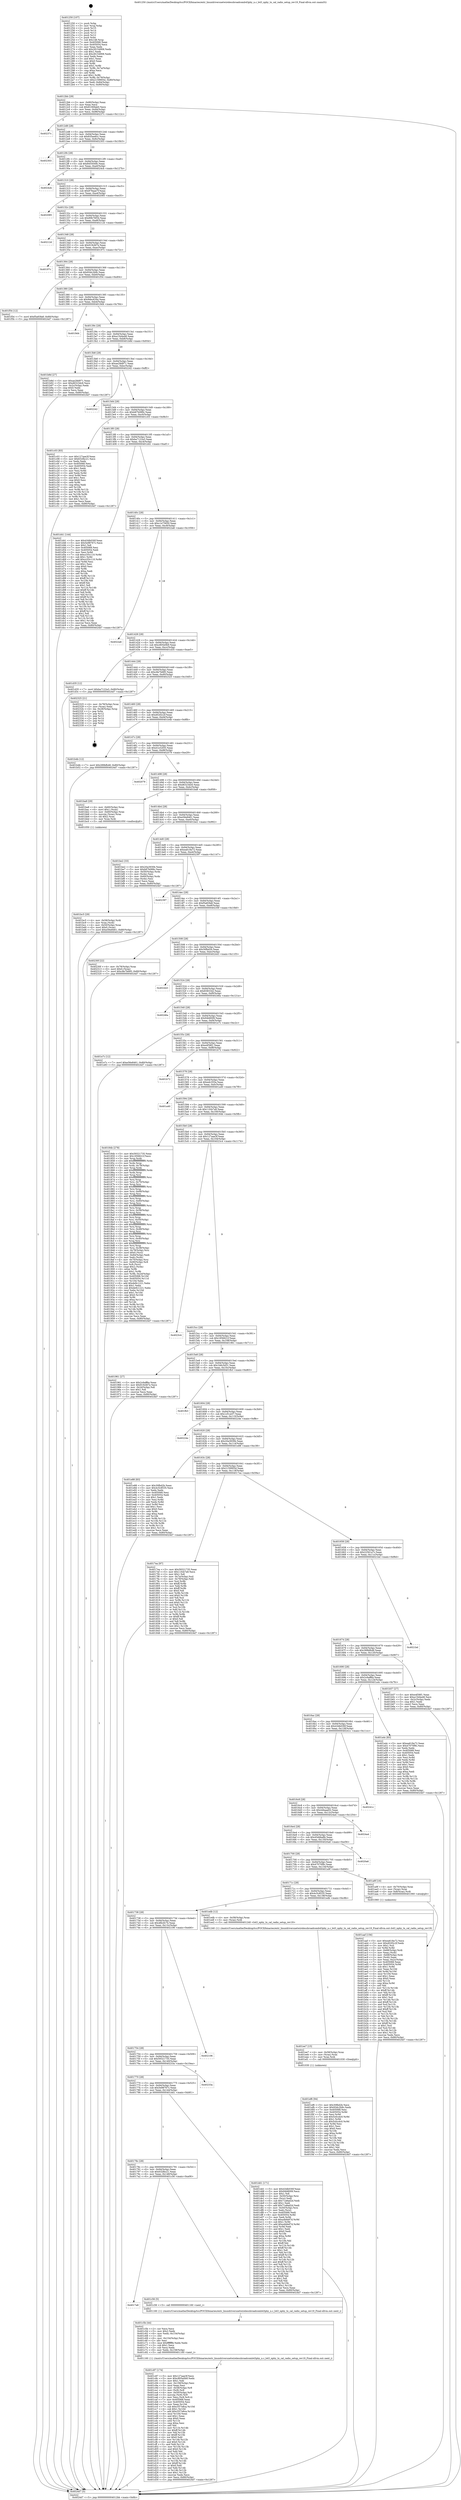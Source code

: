 digraph "0x401250" {
  label = "0x401250 (/mnt/c/Users/mathe/Desktop/tcc/POCII/binaries/extr_linuxdriversnetwirelessbroadcomb43phy_n.c_b43_nphy_tx_cal_radio_setup_rev19_Final-ollvm.out::main(0))"
  labelloc = "t"
  node[shape=record]

  Entry [label="",width=0.3,height=0.3,shape=circle,fillcolor=black,style=filled]
  "0x4012bb" [label="{
     0x4012bb [29]\l
     | [instrs]\l
     &nbsp;&nbsp;0x4012bb \<+3\>: mov -0x80(%rbp),%eax\l
     &nbsp;&nbsp;0x4012be \<+2\>: mov %eax,%ecx\l
     &nbsp;&nbsp;0x4012c0 \<+6\>: sub $0x81069ab0,%ecx\l
     &nbsp;&nbsp;0x4012c6 \<+6\>: mov %eax,-0x94(%rbp)\l
     &nbsp;&nbsp;0x4012cc \<+6\>: mov %ecx,-0x98(%rbp)\l
     &nbsp;&nbsp;0x4012d2 \<+6\>: je 000000000040237c \<main+0x112c\>\l
  }"]
  "0x40237c" [label="{
     0x40237c\l
  }", style=dashed]
  "0x4012d8" [label="{
     0x4012d8 [28]\l
     | [instrs]\l
     &nbsp;&nbsp;0x4012d8 \<+5\>: jmp 00000000004012dd \<main+0x8d\>\l
     &nbsp;&nbsp;0x4012dd \<+6\>: mov -0x94(%rbp),%eax\l
     &nbsp;&nbsp;0x4012e3 \<+5\>: sub $0x835ee6cc,%eax\l
     &nbsp;&nbsp;0x4012e8 \<+6\>: mov %eax,-0x9c(%rbp)\l
     &nbsp;&nbsp;0x4012ee \<+6\>: je 0000000000402303 \<main+0x10b3\>\l
  }"]
  Exit [label="",width=0.3,height=0.3,shape=circle,fillcolor=black,style=filled,peripheries=2]
  "0x402303" [label="{
     0x402303\l
  }", style=dashed]
  "0x4012f4" [label="{
     0x4012f4 [28]\l
     | [instrs]\l
     &nbsp;&nbsp;0x4012f4 \<+5\>: jmp 00000000004012f9 \<main+0xa9\>\l
     &nbsp;&nbsp;0x4012f9 \<+6\>: mov -0x94(%rbp),%eax\l
     &nbsp;&nbsp;0x4012ff \<+5\>: sub $0x8455049c,%eax\l
     &nbsp;&nbsp;0x401304 \<+6\>: mov %eax,-0xa0(%rbp)\l
     &nbsp;&nbsp;0x40130a \<+6\>: je 00000000004024cb \<main+0x127b\>\l
  }"]
  "0x401ef6" [label="{
     0x401ef6 [94]\l
     | [instrs]\l
     &nbsp;&nbsp;0x401ef6 \<+5\>: mov $0x30fbd2b,%ecx\l
     &nbsp;&nbsp;0x401efb \<+5\>: mov $0x93dc2b9c,%edx\l
     &nbsp;&nbsp;0x401f00 \<+7\>: mov 0x405068,%esi\l
     &nbsp;&nbsp;0x401f07 \<+8\>: mov 0x405054,%r8d\l
     &nbsp;&nbsp;0x401f0f \<+3\>: mov %esi,%r9d\l
     &nbsp;&nbsp;0x401f12 \<+7\>: add $0x5cfccdc0,%r9d\l
     &nbsp;&nbsp;0x401f19 \<+4\>: sub $0x1,%r9d\l
     &nbsp;&nbsp;0x401f1d \<+7\>: sub $0x5cfccdc0,%r9d\l
     &nbsp;&nbsp;0x401f24 \<+4\>: imul %r9d,%esi\l
     &nbsp;&nbsp;0x401f28 \<+3\>: and $0x1,%esi\l
     &nbsp;&nbsp;0x401f2b \<+3\>: cmp $0x0,%esi\l
     &nbsp;&nbsp;0x401f2e \<+4\>: sete %r10b\l
     &nbsp;&nbsp;0x401f32 \<+4\>: cmp $0xa,%r8d\l
     &nbsp;&nbsp;0x401f36 \<+4\>: setl %r11b\l
     &nbsp;&nbsp;0x401f3a \<+3\>: mov %r10b,%bl\l
     &nbsp;&nbsp;0x401f3d \<+3\>: and %r11b,%bl\l
     &nbsp;&nbsp;0x401f40 \<+3\>: xor %r11b,%r10b\l
     &nbsp;&nbsp;0x401f43 \<+3\>: or %r10b,%bl\l
     &nbsp;&nbsp;0x401f46 \<+3\>: test $0x1,%bl\l
     &nbsp;&nbsp;0x401f49 \<+3\>: cmovne %edx,%ecx\l
     &nbsp;&nbsp;0x401f4c \<+3\>: mov %ecx,-0x80(%rbp)\l
     &nbsp;&nbsp;0x401f4f \<+5\>: jmp 00000000004024d7 \<main+0x1287\>\l
  }"]
  "0x4024cb" [label="{
     0x4024cb\l
  }", style=dashed]
  "0x401310" [label="{
     0x401310 [28]\l
     | [instrs]\l
     &nbsp;&nbsp;0x401310 \<+5\>: jmp 0000000000401315 \<main+0xc5\>\l
     &nbsp;&nbsp;0x401315 \<+6\>: mov -0x94(%rbp),%eax\l
     &nbsp;&nbsp;0x40131b \<+5\>: sub $0x876aae7f,%eax\l
     &nbsp;&nbsp;0x401320 \<+6\>: mov %eax,-0xa4(%rbp)\l
     &nbsp;&nbsp;0x401326 \<+6\>: je 0000000000402085 \<main+0xe35\>\l
  }"]
  "0x401ee7" [label="{
     0x401ee7 [15]\l
     | [instrs]\l
     &nbsp;&nbsp;0x401ee7 \<+4\>: mov -0x58(%rbp),%rax\l
     &nbsp;&nbsp;0x401eeb \<+3\>: mov (%rax),%rax\l
     &nbsp;&nbsp;0x401eee \<+3\>: mov %rax,%rdi\l
     &nbsp;&nbsp;0x401ef1 \<+5\>: call 0000000000401030 \<free@plt\>\l
     | [calls]\l
     &nbsp;&nbsp;0x401030 \{1\} (unknown)\l
  }"]
  "0x402085" [label="{
     0x402085\l
  }", style=dashed]
  "0x40132c" [label="{
     0x40132c [28]\l
     | [instrs]\l
     &nbsp;&nbsp;0x40132c \<+5\>: jmp 0000000000401331 \<main+0xe1\>\l
     &nbsp;&nbsp;0x401331 \<+6\>: mov -0x94(%rbp),%eax\l
     &nbsp;&nbsp;0x401337 \<+5\>: sub $0x89b76f34,%eax\l
     &nbsp;&nbsp;0x40133c \<+6\>: mov %eax,-0xa8(%rbp)\l
     &nbsp;&nbsp;0x401342 \<+6\>: je 000000000040212d \<main+0xedd\>\l
  }"]
  "0x401c87" [label="{
     0x401c87 [174]\l
     | [instrs]\l
     &nbsp;&nbsp;0x401c87 \<+5\>: mov $0x127aae3f,%ecx\l
     &nbsp;&nbsp;0x401c8c \<+5\>: mov $0xc805e0b9,%edx\l
     &nbsp;&nbsp;0x401c91 \<+3\>: mov $0x1,%dil\l
     &nbsp;&nbsp;0x401c94 \<+6\>: mov -0x158(%rbp),%esi\l
     &nbsp;&nbsp;0x401c9a \<+3\>: imul %eax,%esi\l
     &nbsp;&nbsp;0x401c9d \<+4\>: mov -0x58(%rbp),%r8\l
     &nbsp;&nbsp;0x401ca1 \<+3\>: mov (%r8),%r8\l
     &nbsp;&nbsp;0x401ca4 \<+4\>: mov -0x50(%rbp),%r9\l
     &nbsp;&nbsp;0x401ca8 \<+3\>: movslq (%r9),%r9\l
     &nbsp;&nbsp;0x401cab \<+4\>: mov %esi,(%r8,%r9,4)\l
     &nbsp;&nbsp;0x401caf \<+7\>: mov 0x405068,%eax\l
     &nbsp;&nbsp;0x401cb6 \<+7\>: mov 0x405054,%esi\l
     &nbsp;&nbsp;0x401cbd \<+3\>: mov %eax,%r10d\l
     &nbsp;&nbsp;0x401cc0 \<+7\>: sub $0xc557e8ca,%r10d\l
     &nbsp;&nbsp;0x401cc7 \<+4\>: sub $0x1,%r10d\l
     &nbsp;&nbsp;0x401ccb \<+7\>: add $0xc557e8ca,%r10d\l
     &nbsp;&nbsp;0x401cd2 \<+4\>: imul %r10d,%eax\l
     &nbsp;&nbsp;0x401cd6 \<+3\>: and $0x1,%eax\l
     &nbsp;&nbsp;0x401cd9 \<+3\>: cmp $0x0,%eax\l
     &nbsp;&nbsp;0x401cdc \<+4\>: sete %r11b\l
     &nbsp;&nbsp;0x401ce0 \<+3\>: cmp $0xa,%esi\l
     &nbsp;&nbsp;0x401ce3 \<+3\>: setl %bl\l
     &nbsp;&nbsp;0x401ce6 \<+3\>: mov %r11b,%r14b\l
     &nbsp;&nbsp;0x401ce9 \<+4\>: xor $0xff,%r14b\l
     &nbsp;&nbsp;0x401ced \<+3\>: mov %bl,%r15b\l
     &nbsp;&nbsp;0x401cf0 \<+4\>: xor $0xff,%r15b\l
     &nbsp;&nbsp;0x401cf4 \<+4\>: xor $0x0,%dil\l
     &nbsp;&nbsp;0x401cf8 \<+3\>: mov %r14b,%r12b\l
     &nbsp;&nbsp;0x401cfb \<+4\>: and $0x0,%r12b\l
     &nbsp;&nbsp;0x401cff \<+3\>: and %dil,%r11b\l
     &nbsp;&nbsp;0x401d02 \<+3\>: mov %r15b,%r13b\l
     &nbsp;&nbsp;0x401d05 \<+4\>: and $0x0,%r13b\l
     &nbsp;&nbsp;0x401d09 \<+3\>: and %dil,%bl\l
     &nbsp;&nbsp;0x401d0c \<+3\>: or %r11b,%r12b\l
     &nbsp;&nbsp;0x401d0f \<+3\>: or %bl,%r13b\l
     &nbsp;&nbsp;0x401d12 \<+3\>: xor %r13b,%r12b\l
     &nbsp;&nbsp;0x401d15 \<+3\>: or %r15b,%r14b\l
     &nbsp;&nbsp;0x401d18 \<+4\>: xor $0xff,%r14b\l
     &nbsp;&nbsp;0x401d1c \<+4\>: or $0x0,%dil\l
     &nbsp;&nbsp;0x401d20 \<+3\>: and %dil,%r14b\l
     &nbsp;&nbsp;0x401d23 \<+3\>: or %r14b,%r12b\l
     &nbsp;&nbsp;0x401d26 \<+4\>: test $0x1,%r12b\l
     &nbsp;&nbsp;0x401d2a \<+3\>: cmovne %edx,%ecx\l
     &nbsp;&nbsp;0x401d2d \<+3\>: mov %ecx,-0x80(%rbp)\l
     &nbsp;&nbsp;0x401d30 \<+5\>: jmp 00000000004024d7 \<main+0x1287\>\l
  }"]
  "0x40212d" [label="{
     0x40212d\l
  }", style=dashed]
  "0x401348" [label="{
     0x401348 [28]\l
     | [instrs]\l
     &nbsp;&nbsp;0x401348 \<+5\>: jmp 000000000040134d \<main+0xfd\>\l
     &nbsp;&nbsp;0x40134d \<+6\>: mov -0x94(%rbp),%eax\l
     &nbsp;&nbsp;0x401353 \<+5\>: sub $0x919cfd7e,%eax\l
     &nbsp;&nbsp;0x401358 \<+6\>: mov %eax,-0xac(%rbp)\l
     &nbsp;&nbsp;0x40135e \<+6\>: je 000000000040197c \<main+0x72c\>\l
  }"]
  "0x401c5b" [label="{
     0x401c5b [44]\l
     | [instrs]\l
     &nbsp;&nbsp;0x401c5b \<+2\>: xor %ecx,%ecx\l
     &nbsp;&nbsp;0x401c5d \<+5\>: mov $0x2,%edx\l
     &nbsp;&nbsp;0x401c62 \<+6\>: mov %edx,-0x154(%rbp)\l
     &nbsp;&nbsp;0x401c68 \<+1\>: cltd\l
     &nbsp;&nbsp;0x401c69 \<+6\>: mov -0x154(%rbp),%esi\l
     &nbsp;&nbsp;0x401c6f \<+2\>: idiv %esi\l
     &nbsp;&nbsp;0x401c71 \<+6\>: imul $0xfffffffe,%edx,%edx\l
     &nbsp;&nbsp;0x401c77 \<+3\>: sub $0x1,%ecx\l
     &nbsp;&nbsp;0x401c7a \<+2\>: sub %ecx,%edx\l
     &nbsp;&nbsp;0x401c7c \<+6\>: mov %edx,-0x158(%rbp)\l
     &nbsp;&nbsp;0x401c82 \<+5\>: call 0000000000401160 \<next_i\>\l
     | [calls]\l
     &nbsp;&nbsp;0x401160 \{1\} (/mnt/c/Users/mathe/Desktop/tcc/POCII/binaries/extr_linuxdriversnetwirelessbroadcomb43phy_n.c_b43_nphy_tx_cal_radio_setup_rev19_Final-ollvm.out::next_i)\l
  }"]
  "0x40197c" [label="{
     0x40197c\l
  }", style=dashed]
  "0x401364" [label="{
     0x401364 [28]\l
     | [instrs]\l
     &nbsp;&nbsp;0x401364 \<+5\>: jmp 0000000000401369 \<main+0x119\>\l
     &nbsp;&nbsp;0x401369 \<+6\>: mov -0x94(%rbp),%eax\l
     &nbsp;&nbsp;0x40136f \<+5\>: sub $0x93dc2b9c,%eax\l
     &nbsp;&nbsp;0x401374 \<+6\>: mov %eax,-0xb0(%rbp)\l
     &nbsp;&nbsp;0x40137a \<+6\>: je 0000000000401f54 \<main+0xd04\>\l
  }"]
  "0x4017a8" [label="{
     0x4017a8\l
  }", style=dashed]
  "0x401f54" [label="{
     0x401f54 [12]\l
     | [instrs]\l
     &nbsp;&nbsp;0x401f54 \<+7\>: movl $0xf5a83fa8,-0x80(%rbp)\l
     &nbsp;&nbsp;0x401f5b \<+5\>: jmp 00000000004024d7 \<main+0x1287\>\l
  }"]
  "0x401380" [label="{
     0x401380 [28]\l
     | [instrs]\l
     &nbsp;&nbsp;0x401380 \<+5\>: jmp 0000000000401385 \<main+0x135\>\l
     &nbsp;&nbsp;0x401385 \<+6\>: mov -0x94(%rbp),%eax\l
     &nbsp;&nbsp;0x40138b \<+5\>: sub $0x9dec634a,%eax\l
     &nbsp;&nbsp;0x401390 \<+6\>: mov %eax,-0xb4(%rbp)\l
     &nbsp;&nbsp;0x401396 \<+6\>: je 00000000004019d4 \<main+0x784\>\l
  }"]
  "0x401c56" [label="{
     0x401c56 [5]\l
     | [instrs]\l
     &nbsp;&nbsp;0x401c56 \<+5\>: call 0000000000401160 \<next_i\>\l
     | [calls]\l
     &nbsp;&nbsp;0x401160 \{1\} (/mnt/c/Users/mathe/Desktop/tcc/POCII/binaries/extr_linuxdriversnetwirelessbroadcomb43phy_n.c_b43_nphy_tx_cal_radio_setup_rev19_Final-ollvm.out::next_i)\l
  }"]
  "0x4019d4" [label="{
     0x4019d4\l
  }", style=dashed]
  "0x40139c" [label="{
     0x40139c [28]\l
     | [instrs]\l
     &nbsp;&nbsp;0x40139c \<+5\>: jmp 00000000004013a1 \<main+0x151\>\l
     &nbsp;&nbsp;0x4013a1 \<+6\>: mov -0x94(%rbp),%eax\l
     &nbsp;&nbsp;0x4013a7 \<+5\>: sub $0xa15d4a48,%eax\l
     &nbsp;&nbsp;0x4013ac \<+6\>: mov %eax,-0xb8(%rbp)\l
     &nbsp;&nbsp;0x4013b2 \<+6\>: je 0000000000401b8d \<main+0x93d\>\l
  }"]
  "0x40178c" [label="{
     0x40178c [28]\l
     | [instrs]\l
     &nbsp;&nbsp;0x40178c \<+5\>: jmp 0000000000401791 \<main+0x541\>\l
     &nbsp;&nbsp;0x401791 \<+6\>: mov -0x94(%rbp),%eax\l
     &nbsp;&nbsp;0x401797 \<+5\>: sub $0x632fbc21,%eax\l
     &nbsp;&nbsp;0x40179c \<+6\>: mov %eax,-0x148(%rbp)\l
     &nbsp;&nbsp;0x4017a2 \<+6\>: je 0000000000401c56 \<main+0xa06\>\l
  }"]
  "0x401b8d" [label="{
     0x401b8d [27]\l
     | [instrs]\l
     &nbsp;&nbsp;0x401b8d \<+5\>: mov $0xae28d971,%eax\l
     &nbsp;&nbsp;0x401b92 \<+5\>: mov $0xd6323dc6,%ecx\l
     &nbsp;&nbsp;0x401b97 \<+3\>: mov -0x2c(%rbp),%edx\l
     &nbsp;&nbsp;0x401b9a \<+3\>: cmp $0x0,%edx\l
     &nbsp;&nbsp;0x401b9d \<+3\>: cmove %ecx,%eax\l
     &nbsp;&nbsp;0x401ba0 \<+3\>: mov %eax,-0x80(%rbp)\l
     &nbsp;&nbsp;0x401ba3 \<+5\>: jmp 00000000004024d7 \<main+0x1287\>\l
  }"]
  "0x4013b8" [label="{
     0x4013b8 [28]\l
     | [instrs]\l
     &nbsp;&nbsp;0x4013b8 \<+5\>: jmp 00000000004013bd \<main+0x16d\>\l
     &nbsp;&nbsp;0x4013bd \<+6\>: mov -0x94(%rbp),%eax\l
     &nbsp;&nbsp;0x4013c3 \<+5\>: sub $0xae28d971,%eax\l
     &nbsp;&nbsp;0x4013c8 \<+6\>: mov %eax,-0xbc(%rbp)\l
     &nbsp;&nbsp;0x4013ce \<+6\>: je 0000000000402242 \<main+0xff2\>\l
  }"]
  "0x401dd1" [label="{
     0x401dd1 [171]\l
     | [instrs]\l
     &nbsp;&nbsp;0x401dd1 \<+5\>: mov $0x43db030f,%eax\l
     &nbsp;&nbsp;0x401dd6 \<+5\>: mov $0x94b8009,%ecx\l
     &nbsp;&nbsp;0x401ddb \<+2\>: mov $0x1,%dl\l
     &nbsp;&nbsp;0x401ddd \<+4\>: mov -0x50(%rbp),%rsi\l
     &nbsp;&nbsp;0x401de1 \<+2\>: mov (%rsi),%edi\l
     &nbsp;&nbsp;0x401de3 \<+6\>: sub $0x71a8ad2d,%edi\l
     &nbsp;&nbsp;0x401de9 \<+3\>: add $0x1,%edi\l
     &nbsp;&nbsp;0x401dec \<+6\>: add $0x71a8ad2d,%edi\l
     &nbsp;&nbsp;0x401df2 \<+4\>: mov -0x50(%rbp),%rsi\l
     &nbsp;&nbsp;0x401df6 \<+2\>: mov %edi,(%rsi)\l
     &nbsp;&nbsp;0x401df8 \<+7\>: mov 0x405068,%edi\l
     &nbsp;&nbsp;0x401dff \<+8\>: mov 0x405054,%r8d\l
     &nbsp;&nbsp;0x401e07 \<+3\>: mov %edi,%r9d\l
     &nbsp;&nbsp;0x401e0a \<+7\>: sub $0xa4bfa97d,%r9d\l
     &nbsp;&nbsp;0x401e11 \<+4\>: sub $0x1,%r9d\l
     &nbsp;&nbsp;0x401e15 \<+7\>: add $0xa4bfa97d,%r9d\l
     &nbsp;&nbsp;0x401e1c \<+4\>: imul %r9d,%edi\l
     &nbsp;&nbsp;0x401e20 \<+3\>: and $0x1,%edi\l
     &nbsp;&nbsp;0x401e23 \<+3\>: cmp $0x0,%edi\l
     &nbsp;&nbsp;0x401e26 \<+4\>: sete %r10b\l
     &nbsp;&nbsp;0x401e2a \<+4\>: cmp $0xa,%r8d\l
     &nbsp;&nbsp;0x401e2e \<+4\>: setl %r11b\l
     &nbsp;&nbsp;0x401e32 \<+3\>: mov %r10b,%bl\l
     &nbsp;&nbsp;0x401e35 \<+3\>: xor $0xff,%bl\l
     &nbsp;&nbsp;0x401e38 \<+3\>: mov %r11b,%r14b\l
     &nbsp;&nbsp;0x401e3b \<+4\>: xor $0xff,%r14b\l
     &nbsp;&nbsp;0x401e3f \<+3\>: xor $0x1,%dl\l
     &nbsp;&nbsp;0x401e42 \<+3\>: mov %bl,%r15b\l
     &nbsp;&nbsp;0x401e45 \<+4\>: and $0xff,%r15b\l
     &nbsp;&nbsp;0x401e49 \<+3\>: and %dl,%r10b\l
     &nbsp;&nbsp;0x401e4c \<+3\>: mov %r14b,%r12b\l
     &nbsp;&nbsp;0x401e4f \<+4\>: and $0xff,%r12b\l
     &nbsp;&nbsp;0x401e53 \<+3\>: and %dl,%r11b\l
     &nbsp;&nbsp;0x401e56 \<+3\>: or %r10b,%r15b\l
     &nbsp;&nbsp;0x401e59 \<+3\>: or %r11b,%r12b\l
     &nbsp;&nbsp;0x401e5c \<+3\>: xor %r12b,%r15b\l
     &nbsp;&nbsp;0x401e5f \<+3\>: or %r14b,%bl\l
     &nbsp;&nbsp;0x401e62 \<+3\>: xor $0xff,%bl\l
     &nbsp;&nbsp;0x401e65 \<+3\>: or $0x1,%dl\l
     &nbsp;&nbsp;0x401e68 \<+2\>: and %dl,%bl\l
     &nbsp;&nbsp;0x401e6a \<+3\>: or %bl,%r15b\l
     &nbsp;&nbsp;0x401e6d \<+4\>: test $0x1,%r15b\l
     &nbsp;&nbsp;0x401e71 \<+3\>: cmovne %ecx,%eax\l
     &nbsp;&nbsp;0x401e74 \<+3\>: mov %eax,-0x80(%rbp)\l
     &nbsp;&nbsp;0x401e77 \<+5\>: jmp 00000000004024d7 \<main+0x1287\>\l
  }"]
  "0x402242" [label="{
     0x402242\l
  }", style=dashed]
  "0x4013d4" [label="{
     0x4013d4 [28]\l
     | [instrs]\l
     &nbsp;&nbsp;0x4013d4 \<+5\>: jmp 00000000004013d9 \<main+0x189\>\l
     &nbsp;&nbsp;0x4013d9 \<+6\>: mov -0x94(%rbp),%eax\l
     &nbsp;&nbsp;0x4013df \<+5\>: sub $0xb87b089c,%eax\l
     &nbsp;&nbsp;0x4013e4 \<+6\>: mov %eax,-0xc0(%rbp)\l
     &nbsp;&nbsp;0x4013ea \<+6\>: je 0000000000401c03 \<main+0x9b3\>\l
  }"]
  "0x401770" [label="{
     0x401770 [28]\l
     | [instrs]\l
     &nbsp;&nbsp;0x401770 \<+5\>: jmp 0000000000401775 \<main+0x525\>\l
     &nbsp;&nbsp;0x401775 \<+6\>: mov -0x94(%rbp),%eax\l
     &nbsp;&nbsp;0x40177b \<+5\>: sub $0x5e98767c,%eax\l
     &nbsp;&nbsp;0x401780 \<+6\>: mov %eax,-0x144(%rbp)\l
     &nbsp;&nbsp;0x401786 \<+6\>: je 0000000000401dd1 \<main+0xb81\>\l
  }"]
  "0x401c03" [label="{
     0x401c03 [83]\l
     | [instrs]\l
     &nbsp;&nbsp;0x401c03 \<+5\>: mov $0x127aae3f,%eax\l
     &nbsp;&nbsp;0x401c08 \<+5\>: mov $0x632fbc21,%ecx\l
     &nbsp;&nbsp;0x401c0d \<+2\>: xor %edx,%edx\l
     &nbsp;&nbsp;0x401c0f \<+7\>: mov 0x405068,%esi\l
     &nbsp;&nbsp;0x401c16 \<+7\>: mov 0x405054,%edi\l
     &nbsp;&nbsp;0x401c1d \<+3\>: sub $0x1,%edx\l
     &nbsp;&nbsp;0x401c20 \<+3\>: mov %esi,%r8d\l
     &nbsp;&nbsp;0x401c23 \<+3\>: add %edx,%r8d\l
     &nbsp;&nbsp;0x401c26 \<+4\>: imul %r8d,%esi\l
     &nbsp;&nbsp;0x401c2a \<+3\>: and $0x1,%esi\l
     &nbsp;&nbsp;0x401c2d \<+3\>: cmp $0x0,%esi\l
     &nbsp;&nbsp;0x401c30 \<+4\>: sete %r9b\l
     &nbsp;&nbsp;0x401c34 \<+3\>: cmp $0xa,%edi\l
     &nbsp;&nbsp;0x401c37 \<+4\>: setl %r10b\l
     &nbsp;&nbsp;0x401c3b \<+3\>: mov %r9b,%r11b\l
     &nbsp;&nbsp;0x401c3e \<+3\>: and %r10b,%r11b\l
     &nbsp;&nbsp;0x401c41 \<+3\>: xor %r10b,%r9b\l
     &nbsp;&nbsp;0x401c44 \<+3\>: or %r9b,%r11b\l
     &nbsp;&nbsp;0x401c47 \<+4\>: test $0x1,%r11b\l
     &nbsp;&nbsp;0x401c4b \<+3\>: cmovne %ecx,%eax\l
     &nbsp;&nbsp;0x401c4e \<+3\>: mov %eax,-0x80(%rbp)\l
     &nbsp;&nbsp;0x401c51 \<+5\>: jmp 00000000004024d7 \<main+0x1287\>\l
  }"]
  "0x4013f0" [label="{
     0x4013f0 [28]\l
     | [instrs]\l
     &nbsp;&nbsp;0x4013f0 \<+5\>: jmp 00000000004013f5 \<main+0x1a5\>\l
     &nbsp;&nbsp;0x4013f5 \<+6\>: mov -0x94(%rbp),%eax\l
     &nbsp;&nbsp;0x4013fb \<+5\>: sub $0xba7122a3,%eax\l
     &nbsp;&nbsp;0x401400 \<+6\>: mov %eax,-0xc4(%rbp)\l
     &nbsp;&nbsp;0x401406 \<+6\>: je 0000000000401d41 \<main+0xaf1\>\l
  }"]
  "0x40233a" [label="{
     0x40233a\l
  }", style=dashed]
  "0x401d41" [label="{
     0x401d41 [144]\l
     | [instrs]\l
     &nbsp;&nbsp;0x401d41 \<+5\>: mov $0x43db030f,%eax\l
     &nbsp;&nbsp;0x401d46 \<+5\>: mov $0x5e98767c,%ecx\l
     &nbsp;&nbsp;0x401d4b \<+2\>: mov $0x1,%dl\l
     &nbsp;&nbsp;0x401d4d \<+7\>: mov 0x405068,%esi\l
     &nbsp;&nbsp;0x401d54 \<+7\>: mov 0x405054,%edi\l
     &nbsp;&nbsp;0x401d5b \<+3\>: mov %esi,%r8d\l
     &nbsp;&nbsp;0x401d5e \<+7\>: sub $0xcc55c110,%r8d\l
     &nbsp;&nbsp;0x401d65 \<+4\>: sub $0x1,%r8d\l
     &nbsp;&nbsp;0x401d69 \<+7\>: add $0xcc55c110,%r8d\l
     &nbsp;&nbsp;0x401d70 \<+4\>: imul %r8d,%esi\l
     &nbsp;&nbsp;0x401d74 \<+3\>: and $0x1,%esi\l
     &nbsp;&nbsp;0x401d77 \<+3\>: cmp $0x0,%esi\l
     &nbsp;&nbsp;0x401d7a \<+4\>: sete %r9b\l
     &nbsp;&nbsp;0x401d7e \<+3\>: cmp $0xa,%edi\l
     &nbsp;&nbsp;0x401d81 \<+4\>: setl %r10b\l
     &nbsp;&nbsp;0x401d85 \<+3\>: mov %r9b,%r11b\l
     &nbsp;&nbsp;0x401d88 \<+4\>: xor $0xff,%r11b\l
     &nbsp;&nbsp;0x401d8c \<+3\>: mov %r10b,%bl\l
     &nbsp;&nbsp;0x401d8f \<+3\>: xor $0xff,%bl\l
     &nbsp;&nbsp;0x401d92 \<+3\>: xor $0x1,%dl\l
     &nbsp;&nbsp;0x401d95 \<+3\>: mov %r11b,%r14b\l
     &nbsp;&nbsp;0x401d98 \<+4\>: and $0xff,%r14b\l
     &nbsp;&nbsp;0x401d9c \<+3\>: and %dl,%r9b\l
     &nbsp;&nbsp;0x401d9f \<+3\>: mov %bl,%r15b\l
     &nbsp;&nbsp;0x401da2 \<+4\>: and $0xff,%r15b\l
     &nbsp;&nbsp;0x401da6 \<+3\>: and %dl,%r10b\l
     &nbsp;&nbsp;0x401da9 \<+3\>: or %r9b,%r14b\l
     &nbsp;&nbsp;0x401dac \<+3\>: or %r10b,%r15b\l
     &nbsp;&nbsp;0x401daf \<+3\>: xor %r15b,%r14b\l
     &nbsp;&nbsp;0x401db2 \<+3\>: or %bl,%r11b\l
     &nbsp;&nbsp;0x401db5 \<+4\>: xor $0xff,%r11b\l
     &nbsp;&nbsp;0x401db9 \<+3\>: or $0x1,%dl\l
     &nbsp;&nbsp;0x401dbc \<+3\>: and %dl,%r11b\l
     &nbsp;&nbsp;0x401dbf \<+3\>: or %r11b,%r14b\l
     &nbsp;&nbsp;0x401dc2 \<+4\>: test $0x1,%r14b\l
     &nbsp;&nbsp;0x401dc6 \<+3\>: cmovne %ecx,%eax\l
     &nbsp;&nbsp;0x401dc9 \<+3\>: mov %eax,-0x80(%rbp)\l
     &nbsp;&nbsp;0x401dcc \<+5\>: jmp 00000000004024d7 \<main+0x1287\>\l
  }"]
  "0x40140c" [label="{
     0x40140c [28]\l
     | [instrs]\l
     &nbsp;&nbsp;0x40140c \<+5\>: jmp 0000000000401411 \<main+0x1c1\>\l
     &nbsp;&nbsp;0x401411 \<+6\>: mov -0x94(%rbp),%eax\l
     &nbsp;&nbsp;0x401417 \<+5\>: sub $0xc1e75650,%eax\l
     &nbsp;&nbsp;0x40141c \<+6\>: mov %eax,-0xc8(%rbp)\l
     &nbsp;&nbsp;0x401422 \<+6\>: je 00000000004022a6 \<main+0x1056\>\l
  }"]
  "0x401754" [label="{
     0x401754 [28]\l
     | [instrs]\l
     &nbsp;&nbsp;0x401754 \<+5\>: jmp 0000000000401759 \<main+0x509\>\l
     &nbsp;&nbsp;0x401759 \<+6\>: mov -0x94(%rbp),%eax\l
     &nbsp;&nbsp;0x40175f \<+5\>: sub $0x59321735,%eax\l
     &nbsp;&nbsp;0x401764 \<+6\>: mov %eax,-0x140(%rbp)\l
     &nbsp;&nbsp;0x40176a \<+6\>: je 000000000040233a \<main+0x10ea\>\l
  }"]
  "0x4022a6" [label="{
     0x4022a6\l
  }", style=dashed]
  "0x401428" [label="{
     0x401428 [28]\l
     | [instrs]\l
     &nbsp;&nbsp;0x401428 \<+5\>: jmp 000000000040142d \<main+0x1dd\>\l
     &nbsp;&nbsp;0x40142d \<+6\>: mov -0x94(%rbp),%eax\l
     &nbsp;&nbsp;0x401433 \<+5\>: sub $0xc805e0b9,%eax\l
     &nbsp;&nbsp;0x401438 \<+6\>: mov %eax,-0xcc(%rbp)\l
     &nbsp;&nbsp;0x40143e \<+6\>: je 0000000000401d35 \<main+0xae5\>\l
  }"]
  "0x402106" [label="{
     0x402106\l
  }", style=dashed]
  "0x401d35" [label="{
     0x401d35 [12]\l
     | [instrs]\l
     &nbsp;&nbsp;0x401d35 \<+7\>: movl $0xba7122a3,-0x80(%rbp)\l
     &nbsp;&nbsp;0x401d3c \<+5\>: jmp 00000000004024d7 \<main+0x1287\>\l
  }"]
  "0x401444" [label="{
     0x401444 [28]\l
     | [instrs]\l
     &nbsp;&nbsp;0x401444 \<+5\>: jmp 0000000000401449 \<main+0x1f9\>\l
     &nbsp;&nbsp;0x401449 \<+6\>: mov -0x94(%rbp),%eax\l
     &nbsp;&nbsp;0x40144f \<+5\>: sub $0xc8e7b685,%eax\l
     &nbsp;&nbsp;0x401454 \<+6\>: mov %eax,-0xd0(%rbp)\l
     &nbsp;&nbsp;0x40145a \<+6\>: je 0000000000402325 \<main+0x10d5\>\l
  }"]
  "0x401738" [label="{
     0x401738 [28]\l
     | [instrs]\l
     &nbsp;&nbsp;0x401738 \<+5\>: jmp 000000000040173d \<main+0x4ed\>\l
     &nbsp;&nbsp;0x40173d \<+6\>: mov -0x94(%rbp),%eax\l
     &nbsp;&nbsp;0x401743 \<+5\>: sub $0x4fb2fc74,%eax\l
     &nbsp;&nbsp;0x401748 \<+6\>: mov %eax,-0x13c(%rbp)\l
     &nbsp;&nbsp;0x40174e \<+6\>: je 0000000000402106 \<main+0xeb6\>\l
  }"]
  "0x402325" [label="{
     0x402325 [21]\l
     | [instrs]\l
     &nbsp;&nbsp;0x402325 \<+4\>: mov -0x78(%rbp),%rax\l
     &nbsp;&nbsp;0x402329 \<+2\>: mov (%rax),%eax\l
     &nbsp;&nbsp;0x40232b \<+4\>: lea -0x28(%rbp),%rsp\l
     &nbsp;&nbsp;0x40232f \<+1\>: pop %rbx\l
     &nbsp;&nbsp;0x402330 \<+2\>: pop %r12\l
     &nbsp;&nbsp;0x402332 \<+2\>: pop %r13\l
     &nbsp;&nbsp;0x402334 \<+2\>: pop %r14\l
     &nbsp;&nbsp;0x402336 \<+2\>: pop %r15\l
     &nbsp;&nbsp;0x402338 \<+1\>: pop %rbp\l
     &nbsp;&nbsp;0x402339 \<+1\>: ret\l
  }"]
  "0x401460" [label="{
     0x401460 [28]\l
     | [instrs]\l
     &nbsp;&nbsp;0x401460 \<+5\>: jmp 0000000000401465 \<main+0x215\>\l
     &nbsp;&nbsp;0x401465 \<+6\>: mov -0x94(%rbp),%eax\l
     &nbsp;&nbsp;0x40146b \<+5\>: sub $0xd02f2c2f,%eax\l
     &nbsp;&nbsp;0x401470 \<+6\>: mov %eax,-0xd4(%rbp)\l
     &nbsp;&nbsp;0x401476 \<+6\>: je 0000000000401b4b \<main+0x8fb\>\l
  }"]
  "0x401edb" [label="{
     0x401edb [12]\l
     | [instrs]\l
     &nbsp;&nbsp;0x401edb \<+4\>: mov -0x58(%rbp),%rax\l
     &nbsp;&nbsp;0x401edf \<+3\>: mov (%rax),%rdi\l
     &nbsp;&nbsp;0x401ee2 \<+5\>: call 0000000000401240 \<b43_nphy_tx_cal_radio_setup_rev19\>\l
     | [calls]\l
     &nbsp;&nbsp;0x401240 \{1\} (/mnt/c/Users/mathe/Desktop/tcc/POCII/binaries/extr_linuxdriversnetwirelessbroadcomb43phy_n.c_b43_nphy_tx_cal_radio_setup_rev19_Final-ollvm.out::b43_nphy_tx_cal_radio_setup_rev19)\l
  }"]
  "0x401b4b" [label="{
     0x401b4b [12]\l
     | [instrs]\l
     &nbsp;&nbsp;0x401b4b \<+7\>: movl $0x289bfb48,-0x80(%rbp)\l
     &nbsp;&nbsp;0x401b52 \<+5\>: jmp 00000000004024d7 \<main+0x1287\>\l
  }"]
  "0x40147c" [label="{
     0x40147c [28]\l
     | [instrs]\l
     &nbsp;&nbsp;0x40147c \<+5\>: jmp 0000000000401481 \<main+0x231\>\l
     &nbsp;&nbsp;0x401481 \<+6\>: mov -0x94(%rbp),%eax\l
     &nbsp;&nbsp;0x401487 \<+5\>: sub $0xd1e32f35,%eax\l
     &nbsp;&nbsp;0x40148c \<+6\>: mov %eax,-0xd8(%rbp)\l
     &nbsp;&nbsp;0x401492 \<+6\>: je 0000000000402079 \<main+0xe29\>\l
  }"]
  "0x401bc5" [label="{
     0x401bc5 [29]\l
     | [instrs]\l
     &nbsp;&nbsp;0x401bc5 \<+4\>: mov -0x58(%rbp),%rdi\l
     &nbsp;&nbsp;0x401bc9 \<+3\>: mov %rax,(%rdi)\l
     &nbsp;&nbsp;0x401bcc \<+4\>: mov -0x50(%rbp),%rax\l
     &nbsp;&nbsp;0x401bd0 \<+6\>: movl $0x0,(%rax)\l
     &nbsp;&nbsp;0x401bd6 \<+7\>: movl $0xe56e8461,-0x80(%rbp)\l
     &nbsp;&nbsp;0x401bdd \<+5\>: jmp 00000000004024d7 \<main+0x1287\>\l
  }"]
  "0x402079" [label="{
     0x402079\l
  }", style=dashed]
  "0x401498" [label="{
     0x401498 [28]\l
     | [instrs]\l
     &nbsp;&nbsp;0x401498 \<+5\>: jmp 000000000040149d \<main+0x24d\>\l
     &nbsp;&nbsp;0x40149d \<+6\>: mov -0x94(%rbp),%eax\l
     &nbsp;&nbsp;0x4014a3 \<+5\>: sub $0xd6323dc6,%eax\l
     &nbsp;&nbsp;0x4014a8 \<+6\>: mov %eax,-0xdc(%rbp)\l
     &nbsp;&nbsp;0x4014ae \<+6\>: je 0000000000401ba8 \<main+0x958\>\l
  }"]
  "0x401aaf" [label="{
     0x401aaf [156]\l
     | [instrs]\l
     &nbsp;&nbsp;0x401aaf \<+5\>: mov $0xea618a72,%ecx\l
     &nbsp;&nbsp;0x401ab4 \<+5\>: mov $0xd02f2c2f,%edx\l
     &nbsp;&nbsp;0x401ab9 \<+3\>: mov $0x1,%sil\l
     &nbsp;&nbsp;0x401abc \<+3\>: xor %r8d,%r8d\l
     &nbsp;&nbsp;0x401abf \<+4\>: mov -0x68(%rbp),%rdi\l
     &nbsp;&nbsp;0x401ac3 \<+2\>: mov %eax,(%rdi)\l
     &nbsp;&nbsp;0x401ac5 \<+4\>: mov -0x68(%rbp),%rdi\l
     &nbsp;&nbsp;0x401ac9 \<+2\>: mov (%rdi),%eax\l
     &nbsp;&nbsp;0x401acb \<+3\>: mov %eax,-0x2c(%rbp)\l
     &nbsp;&nbsp;0x401ace \<+7\>: mov 0x405068,%eax\l
     &nbsp;&nbsp;0x401ad5 \<+8\>: mov 0x405054,%r9d\l
     &nbsp;&nbsp;0x401add \<+4\>: sub $0x1,%r8d\l
     &nbsp;&nbsp;0x401ae1 \<+3\>: mov %eax,%r10d\l
     &nbsp;&nbsp;0x401ae4 \<+3\>: add %r8d,%r10d\l
     &nbsp;&nbsp;0x401ae7 \<+4\>: imul %r10d,%eax\l
     &nbsp;&nbsp;0x401aeb \<+3\>: and $0x1,%eax\l
     &nbsp;&nbsp;0x401aee \<+3\>: cmp $0x0,%eax\l
     &nbsp;&nbsp;0x401af1 \<+4\>: sete %r11b\l
     &nbsp;&nbsp;0x401af5 \<+4\>: cmp $0xa,%r9d\l
     &nbsp;&nbsp;0x401af9 \<+3\>: setl %bl\l
     &nbsp;&nbsp;0x401afc \<+3\>: mov %r11b,%r14b\l
     &nbsp;&nbsp;0x401aff \<+4\>: xor $0xff,%r14b\l
     &nbsp;&nbsp;0x401b03 \<+3\>: mov %bl,%r15b\l
     &nbsp;&nbsp;0x401b06 \<+4\>: xor $0xff,%r15b\l
     &nbsp;&nbsp;0x401b0a \<+4\>: xor $0x1,%sil\l
     &nbsp;&nbsp;0x401b0e \<+3\>: mov %r14b,%r12b\l
     &nbsp;&nbsp;0x401b11 \<+4\>: and $0xff,%r12b\l
     &nbsp;&nbsp;0x401b15 \<+3\>: and %sil,%r11b\l
     &nbsp;&nbsp;0x401b18 \<+3\>: mov %r15b,%r13b\l
     &nbsp;&nbsp;0x401b1b \<+4\>: and $0xff,%r13b\l
     &nbsp;&nbsp;0x401b1f \<+3\>: and %sil,%bl\l
     &nbsp;&nbsp;0x401b22 \<+3\>: or %r11b,%r12b\l
     &nbsp;&nbsp;0x401b25 \<+3\>: or %bl,%r13b\l
     &nbsp;&nbsp;0x401b28 \<+3\>: xor %r13b,%r12b\l
     &nbsp;&nbsp;0x401b2b \<+3\>: or %r15b,%r14b\l
     &nbsp;&nbsp;0x401b2e \<+4\>: xor $0xff,%r14b\l
     &nbsp;&nbsp;0x401b32 \<+4\>: or $0x1,%sil\l
     &nbsp;&nbsp;0x401b36 \<+3\>: and %sil,%r14b\l
     &nbsp;&nbsp;0x401b39 \<+3\>: or %r14b,%r12b\l
     &nbsp;&nbsp;0x401b3c \<+4\>: test $0x1,%r12b\l
     &nbsp;&nbsp;0x401b40 \<+3\>: cmovne %edx,%ecx\l
     &nbsp;&nbsp;0x401b43 \<+3\>: mov %ecx,-0x80(%rbp)\l
     &nbsp;&nbsp;0x401b46 \<+5\>: jmp 00000000004024d7 \<main+0x1287\>\l
  }"]
  "0x401ba8" [label="{
     0x401ba8 [29]\l
     | [instrs]\l
     &nbsp;&nbsp;0x401ba8 \<+4\>: mov -0x60(%rbp),%rax\l
     &nbsp;&nbsp;0x401bac \<+6\>: movl $0x1,(%rax)\l
     &nbsp;&nbsp;0x401bb2 \<+4\>: mov -0x60(%rbp),%rax\l
     &nbsp;&nbsp;0x401bb6 \<+3\>: movslq (%rax),%rax\l
     &nbsp;&nbsp;0x401bb9 \<+4\>: shl $0x2,%rax\l
     &nbsp;&nbsp;0x401bbd \<+3\>: mov %rax,%rdi\l
     &nbsp;&nbsp;0x401bc0 \<+5\>: call 0000000000401050 \<malloc@plt\>\l
     | [calls]\l
     &nbsp;&nbsp;0x401050 \{1\} (unknown)\l
  }"]
  "0x4014b4" [label="{
     0x4014b4 [28]\l
     | [instrs]\l
     &nbsp;&nbsp;0x4014b4 \<+5\>: jmp 00000000004014b9 \<main+0x269\>\l
     &nbsp;&nbsp;0x4014b9 \<+6\>: mov -0x94(%rbp),%eax\l
     &nbsp;&nbsp;0x4014bf \<+5\>: sub $0xe56e8461,%eax\l
     &nbsp;&nbsp;0x4014c4 \<+6\>: mov %eax,-0xe0(%rbp)\l
     &nbsp;&nbsp;0x4014ca \<+6\>: je 0000000000401be2 \<main+0x992\>\l
  }"]
  "0x40171c" [label="{
     0x40171c [28]\l
     | [instrs]\l
     &nbsp;&nbsp;0x40171c \<+5\>: jmp 0000000000401721 \<main+0x4d1\>\l
     &nbsp;&nbsp;0x401721 \<+6\>: mov -0x94(%rbp),%eax\l
     &nbsp;&nbsp;0x401727 \<+5\>: sub $0x4c5c8535,%eax\l
     &nbsp;&nbsp;0x40172c \<+6\>: mov %eax,-0x138(%rbp)\l
     &nbsp;&nbsp;0x401732 \<+6\>: je 0000000000401edb \<main+0xc8b\>\l
  }"]
  "0x401be2" [label="{
     0x401be2 [33]\l
     | [instrs]\l
     &nbsp;&nbsp;0x401be2 \<+5\>: mov $0x20a3930b,%eax\l
     &nbsp;&nbsp;0x401be7 \<+5\>: mov $0xb87b089c,%ecx\l
     &nbsp;&nbsp;0x401bec \<+4\>: mov -0x50(%rbp),%rdx\l
     &nbsp;&nbsp;0x401bf0 \<+2\>: mov (%rdx),%esi\l
     &nbsp;&nbsp;0x401bf2 \<+4\>: mov -0x60(%rbp),%rdx\l
     &nbsp;&nbsp;0x401bf6 \<+2\>: cmp (%rdx),%esi\l
     &nbsp;&nbsp;0x401bf8 \<+3\>: cmovl %ecx,%eax\l
     &nbsp;&nbsp;0x401bfb \<+3\>: mov %eax,-0x80(%rbp)\l
     &nbsp;&nbsp;0x401bfe \<+5\>: jmp 00000000004024d7 \<main+0x1287\>\l
  }"]
  "0x4014d0" [label="{
     0x4014d0 [28]\l
     | [instrs]\l
     &nbsp;&nbsp;0x4014d0 \<+5\>: jmp 00000000004014d5 \<main+0x285\>\l
     &nbsp;&nbsp;0x4014d5 \<+6\>: mov -0x94(%rbp),%eax\l
     &nbsp;&nbsp;0x4014db \<+5\>: sub $0xea618a72,%eax\l
     &nbsp;&nbsp;0x4014e0 \<+6\>: mov %eax,-0xe4(%rbp)\l
     &nbsp;&nbsp;0x4014e6 \<+6\>: je 0000000000402397 \<main+0x1147\>\l
  }"]
  "0x401a9f" [label="{
     0x401a9f [16]\l
     | [instrs]\l
     &nbsp;&nbsp;0x401a9f \<+4\>: mov -0x70(%rbp),%rax\l
     &nbsp;&nbsp;0x401aa3 \<+3\>: mov (%rax),%rax\l
     &nbsp;&nbsp;0x401aa6 \<+4\>: mov 0x8(%rax),%rdi\l
     &nbsp;&nbsp;0x401aaa \<+5\>: call 0000000000401060 \<atoi@plt\>\l
     | [calls]\l
     &nbsp;&nbsp;0x401060 \{1\} (unknown)\l
  }"]
  "0x402397" [label="{
     0x402397\l
  }", style=dashed]
  "0x4014ec" [label="{
     0x4014ec [28]\l
     | [instrs]\l
     &nbsp;&nbsp;0x4014ec \<+5\>: jmp 00000000004014f1 \<main+0x2a1\>\l
     &nbsp;&nbsp;0x4014f1 \<+6\>: mov -0x94(%rbp),%eax\l
     &nbsp;&nbsp;0x4014f7 \<+5\>: sub $0xf5a83fa8,%eax\l
     &nbsp;&nbsp;0x4014fc \<+6\>: mov %eax,-0xe8(%rbp)\l
     &nbsp;&nbsp;0x401502 \<+6\>: je 000000000040230f \<main+0x10bf\>\l
  }"]
  "0x401700" [label="{
     0x401700 [28]\l
     | [instrs]\l
     &nbsp;&nbsp;0x401700 \<+5\>: jmp 0000000000401705 \<main+0x4b5\>\l
     &nbsp;&nbsp;0x401705 \<+6\>: mov -0x94(%rbp),%eax\l
     &nbsp;&nbsp;0x40170b \<+5\>: sub $0x47070f9c,%eax\l
     &nbsp;&nbsp;0x401710 \<+6\>: mov %eax,-0x134(%rbp)\l
     &nbsp;&nbsp;0x401716 \<+6\>: je 0000000000401a9f \<main+0x84f\>\l
  }"]
  "0x40230f" [label="{
     0x40230f [22]\l
     | [instrs]\l
     &nbsp;&nbsp;0x40230f \<+4\>: mov -0x78(%rbp),%rax\l
     &nbsp;&nbsp;0x402313 \<+6\>: movl $0x0,(%rax)\l
     &nbsp;&nbsp;0x402319 \<+7\>: movl $0xc8e7b685,-0x80(%rbp)\l
     &nbsp;&nbsp;0x402320 \<+5\>: jmp 00000000004024d7 \<main+0x1287\>\l
  }"]
  "0x401508" [label="{
     0x401508 [28]\l
     | [instrs]\l
     &nbsp;&nbsp;0x401508 \<+5\>: jmp 000000000040150d \<main+0x2bd\>\l
     &nbsp;&nbsp;0x40150d \<+6\>: mov -0x94(%rbp),%eax\l
     &nbsp;&nbsp;0x401513 \<+5\>: sub $0x30fbd2b,%eax\l
     &nbsp;&nbsp;0x401518 \<+6\>: mov %eax,-0xec(%rbp)\l
     &nbsp;&nbsp;0x40151e \<+6\>: je 0000000000402443 \<main+0x11f3\>\l
  }"]
  "0x4020a6" [label="{
     0x4020a6\l
  }", style=dashed]
  "0x402443" [label="{
     0x402443\l
  }", style=dashed]
  "0x401524" [label="{
     0x401524 [28]\l
     | [instrs]\l
     &nbsp;&nbsp;0x401524 \<+5\>: jmp 0000000000401529 \<main+0x2d9\>\l
     &nbsp;&nbsp;0x401529 \<+6\>: mov -0x94(%rbp),%eax\l
     &nbsp;&nbsp;0x40152f \<+5\>: sub $0x8383342,%eax\l
     &nbsp;&nbsp;0x401534 \<+6\>: mov %eax,-0xf0(%rbp)\l
     &nbsp;&nbsp;0x40153a \<+6\>: je 000000000040246a \<main+0x121a\>\l
  }"]
  "0x4016e4" [label="{
     0x4016e4 [28]\l
     | [instrs]\l
     &nbsp;&nbsp;0x4016e4 \<+5\>: jmp 00000000004016e9 \<main+0x499\>\l
     &nbsp;&nbsp;0x4016e9 \<+6\>: mov -0x94(%rbp),%eax\l
     &nbsp;&nbsp;0x4016ef \<+5\>: sub $0x45ddba8b,%eax\l
     &nbsp;&nbsp;0x4016f4 \<+6\>: mov %eax,-0x130(%rbp)\l
     &nbsp;&nbsp;0x4016fa \<+6\>: je 00000000004020a6 \<main+0xe56\>\l
  }"]
  "0x40246a" [label="{
     0x40246a\l
  }", style=dashed]
  "0x401540" [label="{
     0x401540 [28]\l
     | [instrs]\l
     &nbsp;&nbsp;0x401540 \<+5\>: jmp 0000000000401545 \<main+0x2f5\>\l
     &nbsp;&nbsp;0x401545 \<+6\>: mov -0x94(%rbp),%eax\l
     &nbsp;&nbsp;0x40154b \<+5\>: sub $0x94b8009,%eax\l
     &nbsp;&nbsp;0x401550 \<+6\>: mov %eax,-0xf4(%rbp)\l
     &nbsp;&nbsp;0x401556 \<+6\>: je 0000000000401e7c \<main+0xc2c\>\l
  }"]
  "0x4024a4" [label="{
     0x4024a4\l
  }", style=dashed]
  "0x401e7c" [label="{
     0x401e7c [12]\l
     | [instrs]\l
     &nbsp;&nbsp;0x401e7c \<+7\>: movl $0xe56e8461,-0x80(%rbp)\l
     &nbsp;&nbsp;0x401e83 \<+5\>: jmp 00000000004024d7 \<main+0x1287\>\l
  }"]
  "0x40155c" [label="{
     0x40155c [28]\l
     | [instrs]\l
     &nbsp;&nbsp;0x40155c \<+5\>: jmp 0000000000401561 \<main+0x311\>\l
     &nbsp;&nbsp;0x401561 \<+6\>: mov -0x94(%rbp),%eax\l
     &nbsp;&nbsp;0x401567 \<+5\>: sub $0xe4f38f1,%eax\l
     &nbsp;&nbsp;0x40156c \<+6\>: mov %eax,-0xf8(%rbp)\l
     &nbsp;&nbsp;0x401572 \<+6\>: je 0000000000401b72 \<main+0x922\>\l
  }"]
  "0x4016c8" [label="{
     0x4016c8 [28]\l
     | [instrs]\l
     &nbsp;&nbsp;0x4016c8 \<+5\>: jmp 00000000004016cd \<main+0x47d\>\l
     &nbsp;&nbsp;0x4016cd \<+6\>: mov -0x94(%rbp),%eax\l
     &nbsp;&nbsp;0x4016d3 \<+5\>: sub $0x44baae02,%eax\l
     &nbsp;&nbsp;0x4016d8 \<+6\>: mov %eax,-0x12c(%rbp)\l
     &nbsp;&nbsp;0x4016de \<+6\>: je 00000000004024a4 \<main+0x1254\>\l
  }"]
  "0x401b72" [label="{
     0x401b72\l
  }", style=dashed]
  "0x401578" [label="{
     0x401578 [28]\l
     | [instrs]\l
     &nbsp;&nbsp;0x401578 \<+5\>: jmp 000000000040157d \<main+0x32d\>\l
     &nbsp;&nbsp;0x40157d \<+6\>: mov -0x94(%rbp),%eax\l
     &nbsp;&nbsp;0x401583 \<+5\>: sub $0xedc355a,%eax\l
     &nbsp;&nbsp;0x401588 \<+6\>: mov %eax,-0xfc(%rbp)\l
     &nbsp;&nbsp;0x40158e \<+6\>: je 0000000000401a40 \<main+0x7f0\>\l
  }"]
  "0x40241c" [label="{
     0x40241c\l
  }", style=dashed]
  "0x401a40" [label="{
     0x401a40\l
  }", style=dashed]
  "0x401594" [label="{
     0x401594 [28]\l
     | [instrs]\l
     &nbsp;&nbsp;0x401594 \<+5\>: jmp 0000000000401599 \<main+0x349\>\l
     &nbsp;&nbsp;0x401599 \<+6\>: mov -0x94(%rbp),%eax\l
     &nbsp;&nbsp;0x40159f \<+5\>: sub $0x11fcb7a9,%eax\l
     &nbsp;&nbsp;0x4015a4 \<+6\>: mov %eax,-0x100(%rbp)\l
     &nbsp;&nbsp;0x4015aa \<+6\>: je 000000000040184b \<main+0x5fb\>\l
  }"]
  "0x4016ac" [label="{
     0x4016ac [28]\l
     | [instrs]\l
     &nbsp;&nbsp;0x4016ac \<+5\>: jmp 00000000004016b1 \<main+0x461\>\l
     &nbsp;&nbsp;0x4016b1 \<+6\>: mov -0x94(%rbp),%eax\l
     &nbsp;&nbsp;0x4016b7 \<+5\>: sub $0x43db030f,%eax\l
     &nbsp;&nbsp;0x4016bc \<+6\>: mov %eax,-0x128(%rbp)\l
     &nbsp;&nbsp;0x4016c2 \<+6\>: je 000000000040241c \<main+0x11cc\>\l
  }"]
  "0x40184b" [label="{
     0x40184b [278]\l
     | [instrs]\l
     &nbsp;&nbsp;0x40184b \<+5\>: mov $0x59321735,%eax\l
     &nbsp;&nbsp;0x401850 \<+5\>: mov $0x1856621f,%ecx\l
     &nbsp;&nbsp;0x401855 \<+3\>: mov %rsp,%rdx\l
     &nbsp;&nbsp;0x401858 \<+4\>: add $0xfffffffffffffff0,%rdx\l
     &nbsp;&nbsp;0x40185c \<+3\>: mov %rdx,%rsp\l
     &nbsp;&nbsp;0x40185f \<+4\>: mov %rdx,-0x78(%rbp)\l
     &nbsp;&nbsp;0x401863 \<+3\>: mov %rsp,%rdx\l
     &nbsp;&nbsp;0x401866 \<+4\>: add $0xfffffffffffffff0,%rdx\l
     &nbsp;&nbsp;0x40186a \<+3\>: mov %rdx,%rsp\l
     &nbsp;&nbsp;0x40186d \<+3\>: mov %rsp,%rsi\l
     &nbsp;&nbsp;0x401870 \<+4\>: add $0xfffffffffffffff0,%rsi\l
     &nbsp;&nbsp;0x401874 \<+3\>: mov %rsi,%rsp\l
     &nbsp;&nbsp;0x401877 \<+4\>: mov %rsi,-0x70(%rbp)\l
     &nbsp;&nbsp;0x40187b \<+3\>: mov %rsp,%rsi\l
     &nbsp;&nbsp;0x40187e \<+4\>: add $0xfffffffffffffff0,%rsi\l
     &nbsp;&nbsp;0x401882 \<+3\>: mov %rsi,%rsp\l
     &nbsp;&nbsp;0x401885 \<+4\>: mov %rsi,-0x68(%rbp)\l
     &nbsp;&nbsp;0x401889 \<+3\>: mov %rsp,%rsi\l
     &nbsp;&nbsp;0x40188c \<+4\>: add $0xfffffffffffffff0,%rsi\l
     &nbsp;&nbsp;0x401890 \<+3\>: mov %rsi,%rsp\l
     &nbsp;&nbsp;0x401893 \<+4\>: mov %rsi,-0x60(%rbp)\l
     &nbsp;&nbsp;0x401897 \<+3\>: mov %rsp,%rsi\l
     &nbsp;&nbsp;0x40189a \<+4\>: add $0xfffffffffffffff0,%rsi\l
     &nbsp;&nbsp;0x40189e \<+3\>: mov %rsi,%rsp\l
     &nbsp;&nbsp;0x4018a1 \<+4\>: mov %rsi,-0x58(%rbp)\l
     &nbsp;&nbsp;0x4018a5 \<+3\>: mov %rsp,%rsi\l
     &nbsp;&nbsp;0x4018a8 \<+4\>: add $0xfffffffffffffff0,%rsi\l
     &nbsp;&nbsp;0x4018ac \<+3\>: mov %rsi,%rsp\l
     &nbsp;&nbsp;0x4018af \<+4\>: mov %rsi,-0x50(%rbp)\l
     &nbsp;&nbsp;0x4018b3 \<+3\>: mov %rsp,%rsi\l
     &nbsp;&nbsp;0x4018b6 \<+4\>: add $0xfffffffffffffff0,%rsi\l
     &nbsp;&nbsp;0x4018ba \<+3\>: mov %rsi,%rsp\l
     &nbsp;&nbsp;0x4018bd \<+4\>: mov %rsi,-0x48(%rbp)\l
     &nbsp;&nbsp;0x4018c1 \<+3\>: mov %rsp,%rsi\l
     &nbsp;&nbsp;0x4018c4 \<+4\>: add $0xfffffffffffffff0,%rsi\l
     &nbsp;&nbsp;0x4018c8 \<+3\>: mov %rsi,%rsp\l
     &nbsp;&nbsp;0x4018cb \<+4\>: mov %rsi,-0x40(%rbp)\l
     &nbsp;&nbsp;0x4018cf \<+3\>: mov %rsp,%rsi\l
     &nbsp;&nbsp;0x4018d2 \<+4\>: add $0xfffffffffffffff0,%rsi\l
     &nbsp;&nbsp;0x4018d6 \<+3\>: mov %rsi,%rsp\l
     &nbsp;&nbsp;0x4018d9 \<+4\>: mov %rsi,-0x38(%rbp)\l
     &nbsp;&nbsp;0x4018dd \<+4\>: mov -0x78(%rbp),%rsi\l
     &nbsp;&nbsp;0x4018e1 \<+6\>: movl $0x0,(%rsi)\l
     &nbsp;&nbsp;0x4018e7 \<+6\>: mov -0x84(%rbp),%edi\l
     &nbsp;&nbsp;0x4018ed \<+2\>: mov %edi,(%rdx)\l
     &nbsp;&nbsp;0x4018ef \<+4\>: mov -0x70(%rbp),%rsi\l
     &nbsp;&nbsp;0x4018f3 \<+7\>: mov -0x90(%rbp),%r8\l
     &nbsp;&nbsp;0x4018fa \<+3\>: mov %r8,(%rsi)\l
     &nbsp;&nbsp;0x4018fd \<+3\>: cmpl $0x2,(%rdx)\l
     &nbsp;&nbsp;0x401900 \<+4\>: setne %r9b\l
     &nbsp;&nbsp;0x401904 \<+4\>: and $0x1,%r9b\l
     &nbsp;&nbsp;0x401908 \<+4\>: mov %r9b,-0x2d(%rbp)\l
     &nbsp;&nbsp;0x40190c \<+8\>: mov 0x405068,%r10d\l
     &nbsp;&nbsp;0x401914 \<+8\>: mov 0x405054,%r11d\l
     &nbsp;&nbsp;0x40191c \<+3\>: mov %r10d,%ebx\l
     &nbsp;&nbsp;0x40191f \<+6\>: add $0xde9c1221,%ebx\l
     &nbsp;&nbsp;0x401925 \<+3\>: sub $0x1,%ebx\l
     &nbsp;&nbsp;0x401928 \<+6\>: sub $0xde9c1221,%ebx\l
     &nbsp;&nbsp;0x40192e \<+4\>: imul %ebx,%r10d\l
     &nbsp;&nbsp;0x401932 \<+4\>: and $0x1,%r10d\l
     &nbsp;&nbsp;0x401936 \<+4\>: cmp $0x0,%r10d\l
     &nbsp;&nbsp;0x40193a \<+4\>: sete %r9b\l
     &nbsp;&nbsp;0x40193e \<+4\>: cmp $0xa,%r11d\l
     &nbsp;&nbsp;0x401942 \<+4\>: setl %r14b\l
     &nbsp;&nbsp;0x401946 \<+3\>: mov %r9b,%r15b\l
     &nbsp;&nbsp;0x401949 \<+3\>: and %r14b,%r15b\l
     &nbsp;&nbsp;0x40194c \<+3\>: xor %r14b,%r9b\l
     &nbsp;&nbsp;0x40194f \<+3\>: or %r9b,%r15b\l
     &nbsp;&nbsp;0x401952 \<+4\>: test $0x1,%r15b\l
     &nbsp;&nbsp;0x401956 \<+3\>: cmovne %ecx,%eax\l
     &nbsp;&nbsp;0x401959 \<+3\>: mov %eax,-0x80(%rbp)\l
     &nbsp;&nbsp;0x40195c \<+5\>: jmp 00000000004024d7 \<main+0x1287\>\l
  }"]
  "0x4015b0" [label="{
     0x4015b0 [28]\l
     | [instrs]\l
     &nbsp;&nbsp;0x4015b0 \<+5\>: jmp 00000000004015b5 \<main+0x365\>\l
     &nbsp;&nbsp;0x4015b5 \<+6\>: mov -0x94(%rbp),%eax\l
     &nbsp;&nbsp;0x4015bb \<+5\>: sub $0x127aae3f,%eax\l
     &nbsp;&nbsp;0x4015c0 \<+6\>: mov %eax,-0x104(%rbp)\l
     &nbsp;&nbsp;0x4015c6 \<+6\>: je 00000000004023c4 \<main+0x1174\>\l
  }"]
  "0x401a4c" [label="{
     0x401a4c [83]\l
     | [instrs]\l
     &nbsp;&nbsp;0x401a4c \<+5\>: mov $0xea618a72,%eax\l
     &nbsp;&nbsp;0x401a51 \<+5\>: mov $0x47070f9c,%ecx\l
     &nbsp;&nbsp;0x401a56 \<+2\>: xor %edx,%edx\l
     &nbsp;&nbsp;0x401a58 \<+7\>: mov 0x405068,%esi\l
     &nbsp;&nbsp;0x401a5f \<+7\>: mov 0x405054,%edi\l
     &nbsp;&nbsp;0x401a66 \<+3\>: sub $0x1,%edx\l
     &nbsp;&nbsp;0x401a69 \<+3\>: mov %esi,%r8d\l
     &nbsp;&nbsp;0x401a6c \<+3\>: add %edx,%r8d\l
     &nbsp;&nbsp;0x401a6f \<+4\>: imul %r8d,%esi\l
     &nbsp;&nbsp;0x401a73 \<+3\>: and $0x1,%esi\l
     &nbsp;&nbsp;0x401a76 \<+3\>: cmp $0x0,%esi\l
     &nbsp;&nbsp;0x401a79 \<+4\>: sete %r9b\l
     &nbsp;&nbsp;0x401a7d \<+3\>: cmp $0xa,%edi\l
     &nbsp;&nbsp;0x401a80 \<+4\>: setl %r10b\l
     &nbsp;&nbsp;0x401a84 \<+3\>: mov %r9b,%r11b\l
     &nbsp;&nbsp;0x401a87 \<+3\>: and %r10b,%r11b\l
     &nbsp;&nbsp;0x401a8a \<+3\>: xor %r10b,%r9b\l
     &nbsp;&nbsp;0x401a8d \<+3\>: or %r9b,%r11b\l
     &nbsp;&nbsp;0x401a90 \<+4\>: test $0x1,%r11b\l
     &nbsp;&nbsp;0x401a94 \<+3\>: cmovne %ecx,%eax\l
     &nbsp;&nbsp;0x401a97 \<+3\>: mov %eax,-0x80(%rbp)\l
     &nbsp;&nbsp;0x401a9a \<+5\>: jmp 00000000004024d7 \<main+0x1287\>\l
  }"]
  "0x4023c4" [label="{
     0x4023c4\l
  }", style=dashed]
  "0x4015cc" [label="{
     0x4015cc [28]\l
     | [instrs]\l
     &nbsp;&nbsp;0x4015cc \<+5\>: jmp 00000000004015d1 \<main+0x381\>\l
     &nbsp;&nbsp;0x4015d1 \<+6\>: mov -0x94(%rbp),%eax\l
     &nbsp;&nbsp;0x4015d7 \<+5\>: sub $0x1856621f,%eax\l
     &nbsp;&nbsp;0x4015dc \<+6\>: mov %eax,-0x108(%rbp)\l
     &nbsp;&nbsp;0x4015e2 \<+6\>: je 0000000000401961 \<main+0x711\>\l
  }"]
  "0x401690" [label="{
     0x401690 [28]\l
     | [instrs]\l
     &nbsp;&nbsp;0x401690 \<+5\>: jmp 0000000000401695 \<main+0x445\>\l
     &nbsp;&nbsp;0x401695 \<+6\>: mov -0x94(%rbp),%eax\l
     &nbsp;&nbsp;0x40169b \<+5\>: sub $0x2c6aff6a,%eax\l
     &nbsp;&nbsp;0x4016a0 \<+6\>: mov %eax,-0x124(%rbp)\l
     &nbsp;&nbsp;0x4016a6 \<+6\>: je 0000000000401a4c \<main+0x7fc\>\l
  }"]
  "0x401961" [label="{
     0x401961 [27]\l
     | [instrs]\l
     &nbsp;&nbsp;0x401961 \<+5\>: mov $0x2c6aff6a,%eax\l
     &nbsp;&nbsp;0x401966 \<+5\>: mov $0x919cfd7e,%ecx\l
     &nbsp;&nbsp;0x40196b \<+3\>: mov -0x2d(%rbp),%dl\l
     &nbsp;&nbsp;0x40196e \<+3\>: test $0x1,%dl\l
     &nbsp;&nbsp;0x401971 \<+3\>: cmovne %ecx,%eax\l
     &nbsp;&nbsp;0x401974 \<+3\>: mov %eax,-0x80(%rbp)\l
     &nbsp;&nbsp;0x401977 \<+5\>: jmp 00000000004024d7 \<main+0x1287\>\l
  }"]
  "0x4015e8" [label="{
     0x4015e8 [28]\l
     | [instrs]\l
     &nbsp;&nbsp;0x4015e8 \<+5\>: jmp 00000000004015ed \<main+0x39d\>\l
     &nbsp;&nbsp;0x4015ed \<+6\>: mov -0x94(%rbp),%eax\l
     &nbsp;&nbsp;0x4015f3 \<+5\>: sub $0x1b6c5d31,%eax\l
     &nbsp;&nbsp;0x4015f8 \<+6\>: mov %eax,-0x10c(%rbp)\l
     &nbsp;&nbsp;0x4015fe \<+6\>: je 0000000000401fb3 \<main+0xd63\>\l
  }"]
  "0x401b57" [label="{
     0x401b57 [27]\l
     | [instrs]\l
     &nbsp;&nbsp;0x401b57 \<+5\>: mov $0xe4f38f1,%eax\l
     &nbsp;&nbsp;0x401b5c \<+5\>: mov $0xa15d4a48,%ecx\l
     &nbsp;&nbsp;0x401b61 \<+3\>: mov -0x2c(%rbp),%edx\l
     &nbsp;&nbsp;0x401b64 \<+3\>: cmp $0x1,%edx\l
     &nbsp;&nbsp;0x401b67 \<+3\>: cmovl %ecx,%eax\l
     &nbsp;&nbsp;0x401b6a \<+3\>: mov %eax,-0x80(%rbp)\l
     &nbsp;&nbsp;0x401b6d \<+5\>: jmp 00000000004024d7 \<main+0x1287\>\l
  }"]
  "0x401fb3" [label="{
     0x401fb3\l
  }", style=dashed]
  "0x401604" [label="{
     0x401604 [28]\l
     | [instrs]\l
     &nbsp;&nbsp;0x401604 \<+5\>: jmp 0000000000401609 \<main+0x3b9\>\l
     &nbsp;&nbsp;0x401609 \<+6\>: mov -0x94(%rbp),%eax\l
     &nbsp;&nbsp;0x40160f \<+5\>: sub $0x1cf1ce57,%eax\l
     &nbsp;&nbsp;0x401614 \<+6\>: mov %eax,-0x110(%rbp)\l
     &nbsp;&nbsp;0x40161a \<+6\>: je 000000000040224e \<main+0xffe\>\l
  }"]
  "0x401674" [label="{
     0x401674 [28]\l
     | [instrs]\l
     &nbsp;&nbsp;0x401674 \<+5\>: jmp 0000000000401679 \<main+0x429\>\l
     &nbsp;&nbsp;0x401679 \<+6\>: mov -0x94(%rbp),%eax\l
     &nbsp;&nbsp;0x40167f \<+5\>: sub $0x289bfb48,%eax\l
     &nbsp;&nbsp;0x401684 \<+6\>: mov %eax,-0x120(%rbp)\l
     &nbsp;&nbsp;0x40168a \<+6\>: je 0000000000401b57 \<main+0x907\>\l
  }"]
  "0x40224e" [label="{
     0x40224e\l
  }", style=dashed]
  "0x401620" [label="{
     0x401620 [28]\l
     | [instrs]\l
     &nbsp;&nbsp;0x401620 \<+5\>: jmp 0000000000401625 \<main+0x3d5\>\l
     &nbsp;&nbsp;0x401625 \<+6\>: mov -0x94(%rbp),%eax\l
     &nbsp;&nbsp;0x40162b \<+5\>: sub $0x20a3930b,%eax\l
     &nbsp;&nbsp;0x401630 \<+6\>: mov %eax,-0x114(%rbp)\l
     &nbsp;&nbsp;0x401636 \<+6\>: je 0000000000401e88 \<main+0xc38\>\l
  }"]
  "0x4021bd" [label="{
     0x4021bd\l
  }", style=dashed]
  "0x401e88" [label="{
     0x401e88 [83]\l
     | [instrs]\l
     &nbsp;&nbsp;0x401e88 \<+5\>: mov $0x30fbd2b,%eax\l
     &nbsp;&nbsp;0x401e8d \<+5\>: mov $0x4c5c8535,%ecx\l
     &nbsp;&nbsp;0x401e92 \<+2\>: xor %edx,%edx\l
     &nbsp;&nbsp;0x401e94 \<+7\>: mov 0x405068,%esi\l
     &nbsp;&nbsp;0x401e9b \<+7\>: mov 0x405054,%edi\l
     &nbsp;&nbsp;0x401ea2 \<+3\>: sub $0x1,%edx\l
     &nbsp;&nbsp;0x401ea5 \<+3\>: mov %esi,%r8d\l
     &nbsp;&nbsp;0x401ea8 \<+3\>: add %edx,%r8d\l
     &nbsp;&nbsp;0x401eab \<+4\>: imul %r8d,%esi\l
     &nbsp;&nbsp;0x401eaf \<+3\>: and $0x1,%esi\l
     &nbsp;&nbsp;0x401eb2 \<+3\>: cmp $0x0,%esi\l
     &nbsp;&nbsp;0x401eb5 \<+4\>: sete %r9b\l
     &nbsp;&nbsp;0x401eb9 \<+3\>: cmp $0xa,%edi\l
     &nbsp;&nbsp;0x401ebc \<+4\>: setl %r10b\l
     &nbsp;&nbsp;0x401ec0 \<+3\>: mov %r9b,%r11b\l
     &nbsp;&nbsp;0x401ec3 \<+3\>: and %r10b,%r11b\l
     &nbsp;&nbsp;0x401ec6 \<+3\>: xor %r10b,%r9b\l
     &nbsp;&nbsp;0x401ec9 \<+3\>: or %r9b,%r11b\l
     &nbsp;&nbsp;0x401ecc \<+4\>: test $0x1,%r11b\l
     &nbsp;&nbsp;0x401ed0 \<+3\>: cmovne %ecx,%eax\l
     &nbsp;&nbsp;0x401ed3 \<+3\>: mov %eax,-0x80(%rbp)\l
     &nbsp;&nbsp;0x401ed6 \<+5\>: jmp 00000000004024d7 \<main+0x1287\>\l
  }"]
  "0x40163c" [label="{
     0x40163c [28]\l
     | [instrs]\l
     &nbsp;&nbsp;0x40163c \<+5\>: jmp 0000000000401641 \<main+0x3f1\>\l
     &nbsp;&nbsp;0x401641 \<+6\>: mov -0x94(%rbp),%eax\l
     &nbsp;&nbsp;0x401647 \<+5\>: sub $0x2159905d,%eax\l
     &nbsp;&nbsp;0x40164c \<+6\>: mov %eax,-0x118(%rbp)\l
     &nbsp;&nbsp;0x401652 \<+6\>: je 00000000004017ea \<main+0x59a\>\l
  }"]
  "0x401250" [label="{
     0x401250 [107]\l
     | [instrs]\l
     &nbsp;&nbsp;0x401250 \<+1\>: push %rbp\l
     &nbsp;&nbsp;0x401251 \<+3\>: mov %rsp,%rbp\l
     &nbsp;&nbsp;0x401254 \<+2\>: push %r15\l
     &nbsp;&nbsp;0x401256 \<+2\>: push %r14\l
     &nbsp;&nbsp;0x401258 \<+2\>: push %r13\l
     &nbsp;&nbsp;0x40125a \<+2\>: push %r12\l
     &nbsp;&nbsp;0x40125c \<+1\>: push %rbx\l
     &nbsp;&nbsp;0x40125d \<+7\>: sub $0x148,%rsp\l
     &nbsp;&nbsp;0x401264 \<+7\>: mov 0x405068,%eax\l
     &nbsp;&nbsp;0x40126b \<+7\>: mov 0x405054,%ecx\l
     &nbsp;&nbsp;0x401272 \<+2\>: mov %eax,%edx\l
     &nbsp;&nbsp;0x401274 \<+6\>: add $0x28154908,%edx\l
     &nbsp;&nbsp;0x40127a \<+3\>: sub $0x1,%edx\l
     &nbsp;&nbsp;0x40127d \<+6\>: sub $0x28154908,%edx\l
     &nbsp;&nbsp;0x401283 \<+3\>: imul %edx,%eax\l
     &nbsp;&nbsp;0x401286 \<+3\>: and $0x1,%eax\l
     &nbsp;&nbsp;0x401289 \<+3\>: cmp $0x0,%eax\l
     &nbsp;&nbsp;0x40128c \<+4\>: sete %r8b\l
     &nbsp;&nbsp;0x401290 \<+4\>: and $0x1,%r8b\l
     &nbsp;&nbsp;0x401294 \<+4\>: mov %r8b,-0x7a(%rbp)\l
     &nbsp;&nbsp;0x401298 \<+3\>: cmp $0xa,%ecx\l
     &nbsp;&nbsp;0x40129b \<+4\>: setl %r8b\l
     &nbsp;&nbsp;0x40129f \<+4\>: and $0x1,%r8b\l
     &nbsp;&nbsp;0x4012a3 \<+4\>: mov %r8b,-0x79(%rbp)\l
     &nbsp;&nbsp;0x4012a7 \<+7\>: movl $0x2159905d,-0x80(%rbp)\l
     &nbsp;&nbsp;0x4012ae \<+6\>: mov %edi,-0x84(%rbp)\l
     &nbsp;&nbsp;0x4012b4 \<+7\>: mov %rsi,-0x90(%rbp)\l
  }"]
  "0x4017ea" [label="{
     0x4017ea [97]\l
     | [instrs]\l
     &nbsp;&nbsp;0x4017ea \<+5\>: mov $0x59321735,%eax\l
     &nbsp;&nbsp;0x4017ef \<+5\>: mov $0x11fcb7a9,%ecx\l
     &nbsp;&nbsp;0x4017f4 \<+2\>: mov $0x1,%dl\l
     &nbsp;&nbsp;0x4017f6 \<+4\>: mov -0x7a(%rbp),%sil\l
     &nbsp;&nbsp;0x4017fa \<+4\>: mov -0x79(%rbp),%dil\l
     &nbsp;&nbsp;0x4017fe \<+3\>: mov %sil,%r8b\l
     &nbsp;&nbsp;0x401801 \<+4\>: xor $0xff,%r8b\l
     &nbsp;&nbsp;0x401805 \<+3\>: mov %dil,%r9b\l
     &nbsp;&nbsp;0x401808 \<+4\>: xor $0xff,%r9b\l
     &nbsp;&nbsp;0x40180c \<+3\>: xor $0x0,%dl\l
     &nbsp;&nbsp;0x40180f \<+3\>: mov %r8b,%r10b\l
     &nbsp;&nbsp;0x401812 \<+4\>: and $0x0,%r10b\l
     &nbsp;&nbsp;0x401816 \<+3\>: and %dl,%sil\l
     &nbsp;&nbsp;0x401819 \<+3\>: mov %r9b,%r11b\l
     &nbsp;&nbsp;0x40181c \<+4\>: and $0x0,%r11b\l
     &nbsp;&nbsp;0x401820 \<+3\>: and %dl,%dil\l
     &nbsp;&nbsp;0x401823 \<+3\>: or %sil,%r10b\l
     &nbsp;&nbsp;0x401826 \<+3\>: or %dil,%r11b\l
     &nbsp;&nbsp;0x401829 \<+3\>: xor %r11b,%r10b\l
     &nbsp;&nbsp;0x40182c \<+3\>: or %r9b,%r8b\l
     &nbsp;&nbsp;0x40182f \<+4\>: xor $0xff,%r8b\l
     &nbsp;&nbsp;0x401833 \<+3\>: or $0x0,%dl\l
     &nbsp;&nbsp;0x401836 \<+3\>: and %dl,%r8b\l
     &nbsp;&nbsp;0x401839 \<+3\>: or %r8b,%r10b\l
     &nbsp;&nbsp;0x40183c \<+4\>: test $0x1,%r10b\l
     &nbsp;&nbsp;0x401840 \<+3\>: cmovne %ecx,%eax\l
     &nbsp;&nbsp;0x401843 \<+3\>: mov %eax,-0x80(%rbp)\l
     &nbsp;&nbsp;0x401846 \<+5\>: jmp 00000000004024d7 \<main+0x1287\>\l
  }"]
  "0x401658" [label="{
     0x401658 [28]\l
     | [instrs]\l
     &nbsp;&nbsp;0x401658 \<+5\>: jmp 000000000040165d \<main+0x40d\>\l
     &nbsp;&nbsp;0x40165d \<+6\>: mov -0x94(%rbp),%eax\l
     &nbsp;&nbsp;0x401663 \<+5\>: sub $0x22561a7c,%eax\l
     &nbsp;&nbsp;0x401668 \<+6\>: mov %eax,-0x11c(%rbp)\l
     &nbsp;&nbsp;0x40166e \<+6\>: je 00000000004021bd \<main+0xf6d\>\l
  }"]
  "0x4024d7" [label="{
     0x4024d7 [5]\l
     | [instrs]\l
     &nbsp;&nbsp;0x4024d7 \<+5\>: jmp 00000000004012bb \<main+0x6b\>\l
  }"]
  Entry -> "0x401250" [label=" 1"]
  "0x4012bb" -> "0x40237c" [label=" 0"]
  "0x4012bb" -> "0x4012d8" [label=" 22"]
  "0x402325" -> Exit [label=" 1"]
  "0x4012d8" -> "0x402303" [label=" 0"]
  "0x4012d8" -> "0x4012f4" [label=" 22"]
  "0x40230f" -> "0x4024d7" [label=" 1"]
  "0x4012f4" -> "0x4024cb" [label=" 0"]
  "0x4012f4" -> "0x401310" [label=" 22"]
  "0x401f54" -> "0x4024d7" [label=" 1"]
  "0x401310" -> "0x402085" [label=" 0"]
  "0x401310" -> "0x40132c" [label=" 22"]
  "0x401ef6" -> "0x4024d7" [label=" 1"]
  "0x40132c" -> "0x40212d" [label=" 0"]
  "0x40132c" -> "0x401348" [label=" 22"]
  "0x401ee7" -> "0x401ef6" [label=" 1"]
  "0x401348" -> "0x40197c" [label=" 0"]
  "0x401348" -> "0x401364" [label=" 22"]
  "0x401edb" -> "0x401ee7" [label=" 1"]
  "0x401364" -> "0x401f54" [label=" 1"]
  "0x401364" -> "0x401380" [label=" 21"]
  "0x401e88" -> "0x4024d7" [label=" 1"]
  "0x401380" -> "0x4019d4" [label=" 0"]
  "0x401380" -> "0x40139c" [label=" 21"]
  "0x401e7c" -> "0x4024d7" [label=" 1"]
  "0x40139c" -> "0x401b8d" [label=" 1"]
  "0x40139c" -> "0x4013b8" [label=" 20"]
  "0x401d41" -> "0x4024d7" [label=" 1"]
  "0x4013b8" -> "0x402242" [label=" 0"]
  "0x4013b8" -> "0x4013d4" [label=" 20"]
  "0x401d35" -> "0x4024d7" [label=" 1"]
  "0x4013d4" -> "0x401c03" [label=" 1"]
  "0x4013d4" -> "0x4013f0" [label=" 19"]
  "0x401c5b" -> "0x401c87" [label=" 1"]
  "0x4013f0" -> "0x401d41" [label=" 1"]
  "0x4013f0" -> "0x40140c" [label=" 18"]
  "0x401c56" -> "0x401c5b" [label=" 1"]
  "0x40140c" -> "0x4022a6" [label=" 0"]
  "0x40140c" -> "0x401428" [label=" 18"]
  "0x40178c" -> "0x401c56" [label=" 1"]
  "0x401428" -> "0x401d35" [label=" 1"]
  "0x401428" -> "0x401444" [label=" 17"]
  "0x401dd1" -> "0x4024d7" [label=" 1"]
  "0x401444" -> "0x402325" [label=" 1"]
  "0x401444" -> "0x401460" [label=" 16"]
  "0x401770" -> "0x401dd1" [label=" 1"]
  "0x401460" -> "0x401b4b" [label=" 1"]
  "0x401460" -> "0x40147c" [label=" 15"]
  "0x401c87" -> "0x4024d7" [label=" 1"]
  "0x40147c" -> "0x402079" [label=" 0"]
  "0x40147c" -> "0x401498" [label=" 15"]
  "0x401754" -> "0x40233a" [label=" 0"]
  "0x401498" -> "0x401ba8" [label=" 1"]
  "0x401498" -> "0x4014b4" [label=" 14"]
  "0x40178c" -> "0x4017a8" [label=" 0"]
  "0x4014b4" -> "0x401be2" [label=" 2"]
  "0x4014b4" -> "0x4014d0" [label=" 12"]
  "0x401738" -> "0x401754" [label=" 2"]
  "0x4014d0" -> "0x402397" [label=" 0"]
  "0x4014d0" -> "0x4014ec" [label=" 12"]
  "0x401738" -> "0x402106" [label=" 0"]
  "0x4014ec" -> "0x40230f" [label=" 1"]
  "0x4014ec" -> "0x401508" [label=" 11"]
  "0x40171c" -> "0x401738" [label=" 2"]
  "0x401508" -> "0x402443" [label=" 0"]
  "0x401508" -> "0x401524" [label=" 11"]
  "0x40171c" -> "0x401edb" [label=" 1"]
  "0x401524" -> "0x40246a" [label=" 0"]
  "0x401524" -> "0x401540" [label=" 11"]
  "0x401c03" -> "0x4024d7" [label=" 1"]
  "0x401540" -> "0x401e7c" [label=" 1"]
  "0x401540" -> "0x40155c" [label=" 10"]
  "0x401be2" -> "0x4024d7" [label=" 2"]
  "0x40155c" -> "0x401b72" [label=" 0"]
  "0x40155c" -> "0x401578" [label=" 10"]
  "0x401ba8" -> "0x401bc5" [label=" 1"]
  "0x401578" -> "0x401a40" [label=" 0"]
  "0x401578" -> "0x401594" [label=" 10"]
  "0x401b8d" -> "0x4024d7" [label=" 1"]
  "0x401594" -> "0x40184b" [label=" 1"]
  "0x401594" -> "0x4015b0" [label=" 9"]
  "0x401b4b" -> "0x4024d7" [label=" 1"]
  "0x4015b0" -> "0x4023c4" [label=" 0"]
  "0x4015b0" -> "0x4015cc" [label=" 9"]
  "0x401aaf" -> "0x4024d7" [label=" 1"]
  "0x4015cc" -> "0x401961" [label=" 1"]
  "0x4015cc" -> "0x4015e8" [label=" 8"]
  "0x401700" -> "0x40171c" [label=" 3"]
  "0x4015e8" -> "0x401fb3" [label=" 0"]
  "0x4015e8" -> "0x401604" [label=" 8"]
  "0x401700" -> "0x401a9f" [label=" 1"]
  "0x401604" -> "0x40224e" [label=" 0"]
  "0x401604" -> "0x401620" [label=" 8"]
  "0x4016e4" -> "0x401700" [label=" 4"]
  "0x401620" -> "0x401e88" [label=" 1"]
  "0x401620" -> "0x40163c" [label=" 7"]
  "0x4016e4" -> "0x4020a6" [label=" 0"]
  "0x40163c" -> "0x4017ea" [label=" 1"]
  "0x40163c" -> "0x401658" [label=" 6"]
  "0x4017ea" -> "0x4024d7" [label=" 1"]
  "0x401250" -> "0x4012bb" [label=" 1"]
  "0x4024d7" -> "0x4012bb" [label=" 21"]
  "0x4016c8" -> "0x4016e4" [label=" 4"]
  "0x40184b" -> "0x4024d7" [label=" 1"]
  "0x401961" -> "0x4024d7" [label=" 1"]
  "0x401754" -> "0x401770" [label=" 2"]
  "0x401658" -> "0x4021bd" [label=" 0"]
  "0x401658" -> "0x401674" [label=" 6"]
  "0x401770" -> "0x40178c" [label=" 1"]
  "0x401674" -> "0x401b57" [label=" 1"]
  "0x401674" -> "0x401690" [label=" 5"]
  "0x401a9f" -> "0x401aaf" [label=" 1"]
  "0x401690" -> "0x401a4c" [label=" 1"]
  "0x401690" -> "0x4016ac" [label=" 4"]
  "0x401a4c" -> "0x4024d7" [label=" 1"]
  "0x401b57" -> "0x4024d7" [label=" 1"]
  "0x4016ac" -> "0x40241c" [label=" 0"]
  "0x4016ac" -> "0x4016c8" [label=" 4"]
  "0x401bc5" -> "0x4024d7" [label=" 1"]
  "0x4016c8" -> "0x4024a4" [label=" 0"]
}
